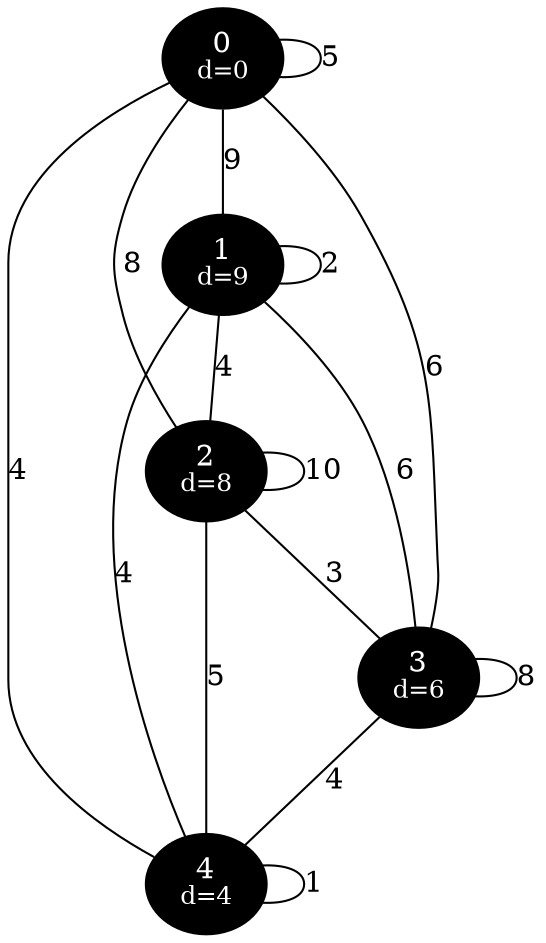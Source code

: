 graph {
0 [label=<0<BR/>
<FONT POINT-SIZE="12">d=0</FONT>>,style=filled,color=BLACK,fontcolor=white];
0 -- 0[label="5",weight="5"];
0 -- 1[label="9",weight="9"];
0 -- 2[label="8",weight="8"];
0 -- 3[label="6",weight="6"];
0 -- 4[label="4",weight="4"];
1 [label=<1<BR/>
<FONT POINT-SIZE="12">d=9</FONT>>,style=filled,color=BLACK,fontcolor=white];
1 -- 1[label="2",weight="2"];
1 -- 2[label="4",weight="4"];
1 -- 3[label="6",weight="6"];
1 -- 4[label="4",weight="4"];
2 [label=<2<BR/>
<FONT POINT-SIZE="12">d=8</FONT>>,style=filled,color=BLACK,fontcolor=white];
2 -- 2[label="10",weight="10"];
2 -- 3[label="3",weight="3"];
2 -- 4[label="5",weight="5"];
3 [label=<3<BR/>
<FONT POINT-SIZE="12">d=6</FONT>>,style=filled,color=BLACK,fontcolor=white];
3 -- 3[label="8",weight="8"];
3 -- 4[label="4",weight="4"];
4 [label=<4<BR/>
<FONT POINT-SIZE="12">d=4</FONT>>,style=filled,color=BLACK,fontcolor=white];
4 -- 4[label="1",weight="1"];
}